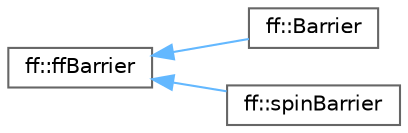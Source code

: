 digraph "类继承关系图"
{
 // LATEX_PDF_SIZE
  bgcolor="transparent";
  edge [fontname=Helvetica,fontsize=10,labelfontname=Helvetica,labelfontsize=10];
  node [fontname=Helvetica,fontsize=10,shape=box,height=0.2,width=0.4];
  rankdir="LR";
  Node0 [id="Node000000",label="ff::ffBarrier",height=0.2,width=0.4,color="grey40", fillcolor="white", style="filled",URL="$structff_1_1ff_barrier.html",tooltip="Just a barrier interface"];
  Node0 -> Node1 [id="edge4919_Node000000_Node000001",dir="back",color="steelblue1",style="solid",tooltip=" "];
  Node1 [id="Node000001",label="ff::Barrier",height=0.2,width=0.4,color="grey40", fillcolor="white", style="filled",URL="$classff_1_1_barrier.html",tooltip="Blocking barrier - Used only to start all nodes synchronously"];
  Node0 -> Node2 [id="edge4920_Node000000_Node000002",dir="back",color="steelblue1",style="solid",tooltip=" "];
  Node2 [id="Node000002",label="ff::spinBarrier",height=0.2,width=0.4,color="grey40", fillcolor="white", style="filled",URL="$classff_1_1spin_barrier.html",tooltip="Non-blocking barrier"];
}
